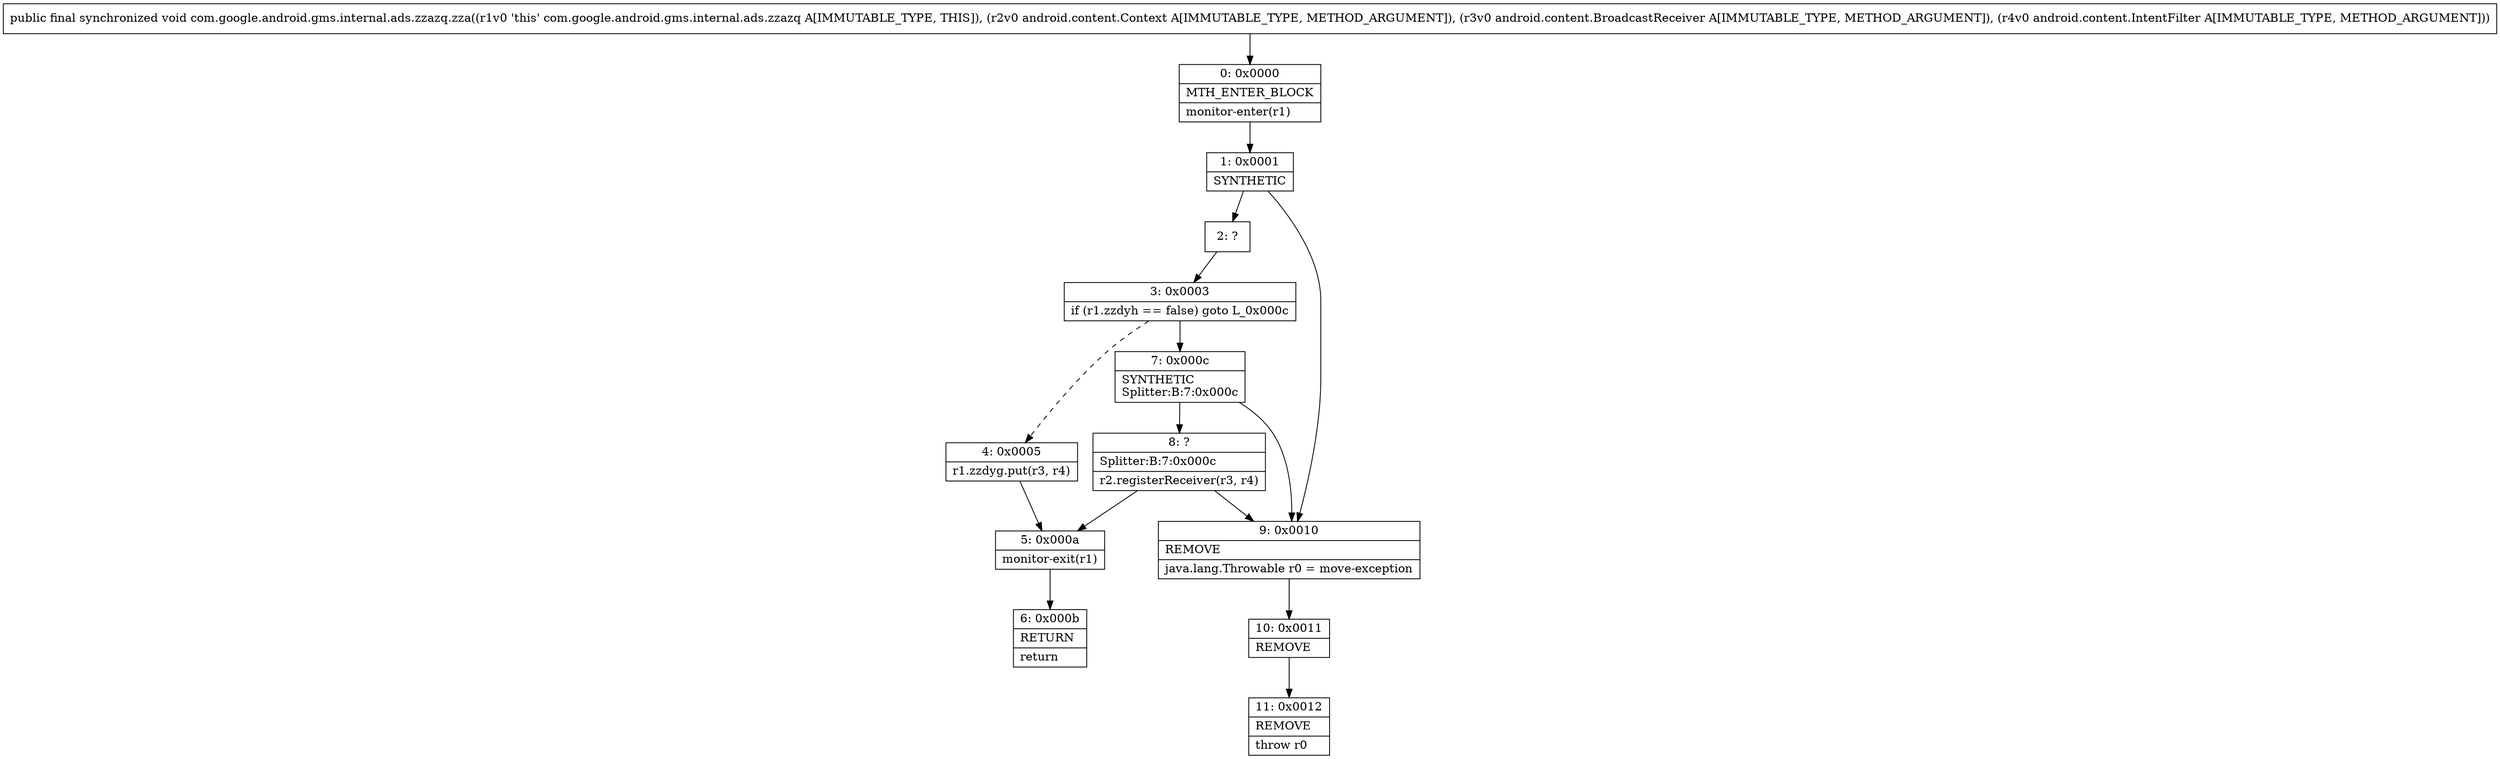 digraph "CFG forcom.google.android.gms.internal.ads.zzazq.zza(Landroid\/content\/Context;Landroid\/content\/BroadcastReceiver;Landroid\/content\/IntentFilter;)V" {
Node_0 [shape=record,label="{0\:\ 0x0000|MTH_ENTER_BLOCK\l|monitor\-enter(r1)\l}"];
Node_1 [shape=record,label="{1\:\ 0x0001|SYNTHETIC\l}"];
Node_2 [shape=record,label="{2\:\ ?}"];
Node_3 [shape=record,label="{3\:\ 0x0003|if (r1.zzdyh == false) goto L_0x000c\l}"];
Node_4 [shape=record,label="{4\:\ 0x0005|r1.zzdyg.put(r3, r4)\l}"];
Node_5 [shape=record,label="{5\:\ 0x000a|monitor\-exit(r1)\l}"];
Node_6 [shape=record,label="{6\:\ 0x000b|RETURN\l|return\l}"];
Node_7 [shape=record,label="{7\:\ 0x000c|SYNTHETIC\lSplitter:B:7:0x000c\l}"];
Node_8 [shape=record,label="{8\:\ ?|Splitter:B:7:0x000c\l|r2.registerReceiver(r3, r4)\l}"];
Node_9 [shape=record,label="{9\:\ 0x0010|REMOVE\l|java.lang.Throwable r0 = move\-exception\l}"];
Node_10 [shape=record,label="{10\:\ 0x0011|REMOVE\l}"];
Node_11 [shape=record,label="{11\:\ 0x0012|REMOVE\l|throw r0\l}"];
MethodNode[shape=record,label="{public final synchronized void com.google.android.gms.internal.ads.zzazq.zza((r1v0 'this' com.google.android.gms.internal.ads.zzazq A[IMMUTABLE_TYPE, THIS]), (r2v0 android.content.Context A[IMMUTABLE_TYPE, METHOD_ARGUMENT]), (r3v0 android.content.BroadcastReceiver A[IMMUTABLE_TYPE, METHOD_ARGUMENT]), (r4v0 android.content.IntentFilter A[IMMUTABLE_TYPE, METHOD_ARGUMENT])) }"];
MethodNode -> Node_0;
Node_0 -> Node_1;
Node_1 -> Node_2;
Node_1 -> Node_9;
Node_2 -> Node_3;
Node_3 -> Node_4[style=dashed];
Node_3 -> Node_7;
Node_4 -> Node_5;
Node_5 -> Node_6;
Node_7 -> Node_8;
Node_7 -> Node_9;
Node_8 -> Node_9;
Node_8 -> Node_5;
Node_9 -> Node_10;
Node_10 -> Node_11;
}

